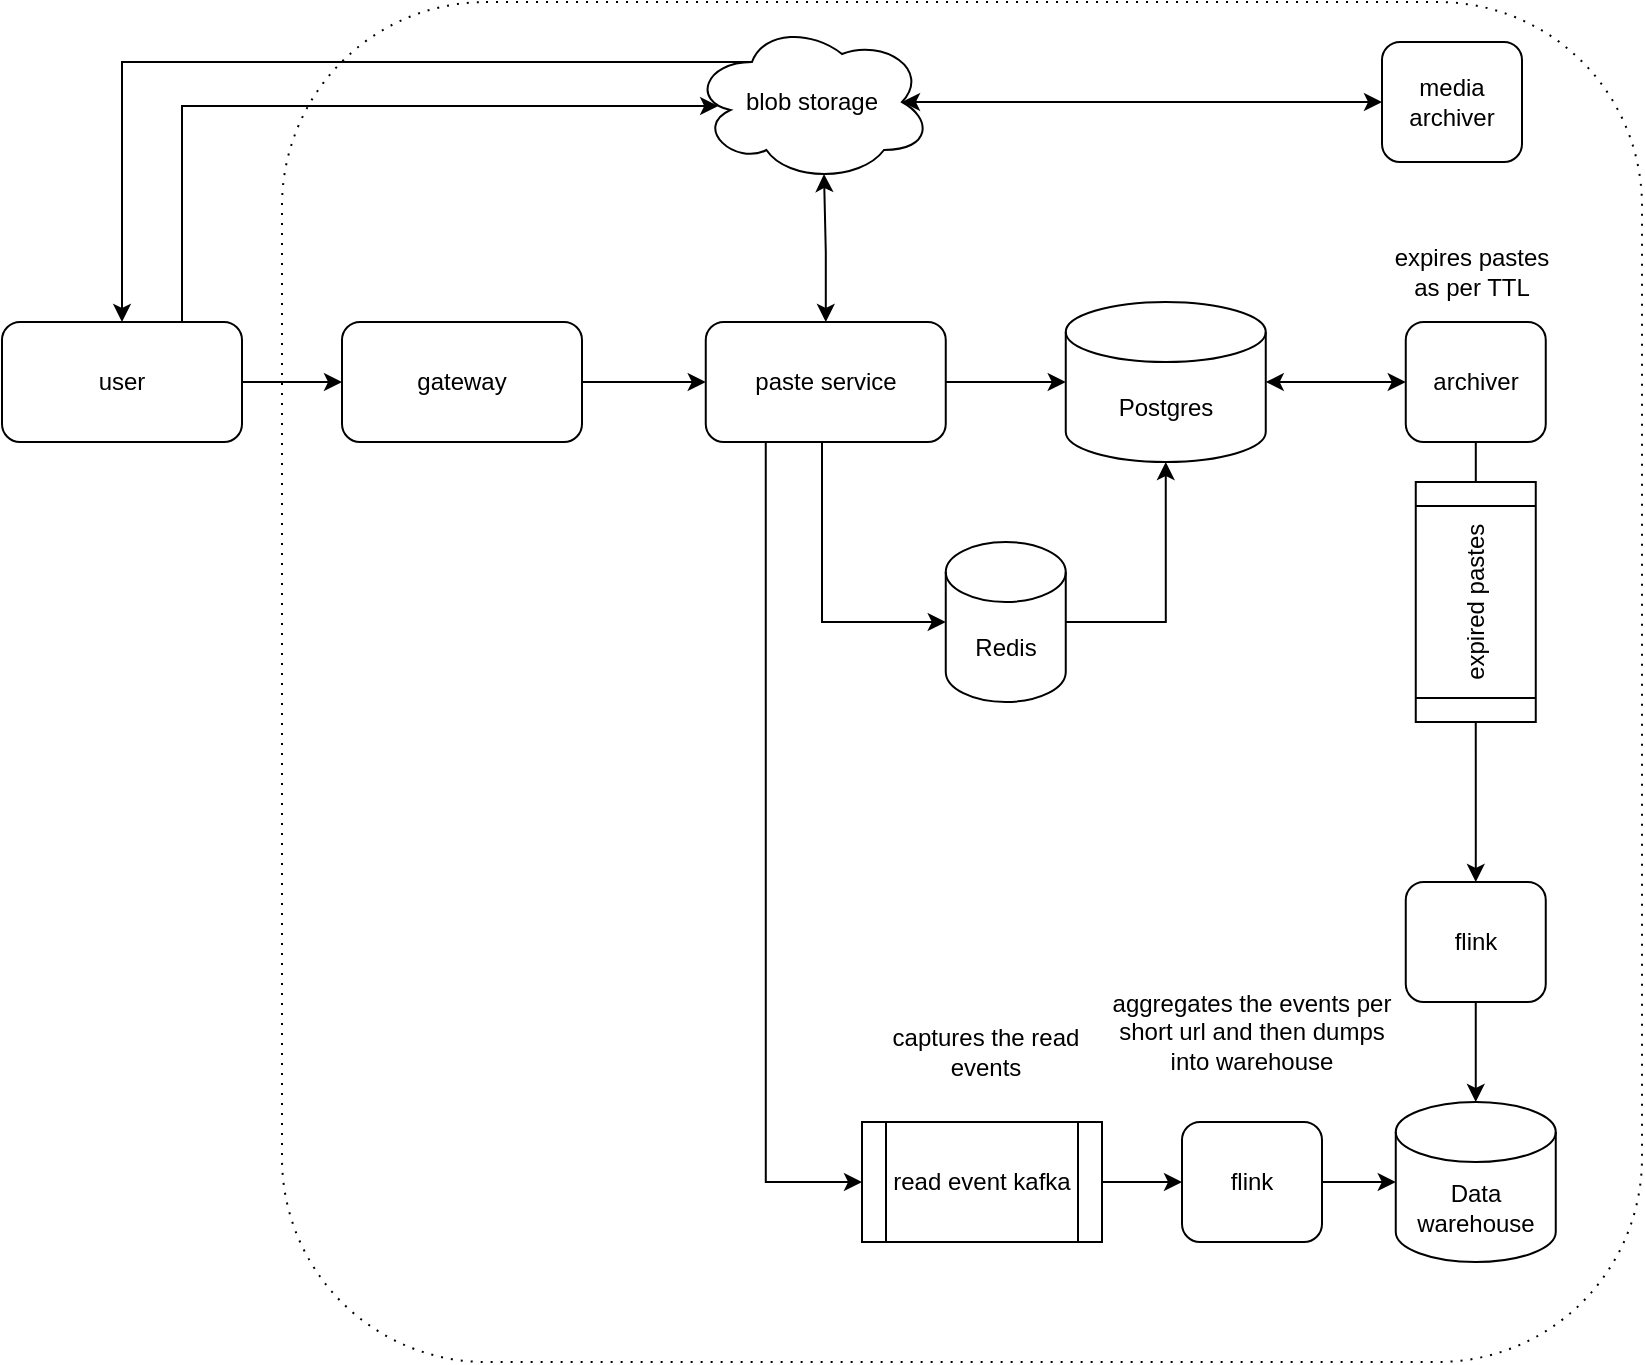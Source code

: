 <mxfile version="28.0.7">
  <diagram name="Page-1" id="qBerdW8tIHPhtDbVmsvb">
    <mxGraphModel dx="2011" dy="1200" grid="1" gridSize="10" guides="1" tooltips="1" connect="1" arrows="1" fold="1" page="1" pageScale="1" pageWidth="850" pageHeight="1100" math="0" shadow="0">
      <root>
        <mxCell id="0" />
        <mxCell id="1" parent="0" />
        <mxCell id="fvFxRy8mnweWSK4BVMKE-34" value="" style="rounded=1;whiteSpace=wrap;html=1;dashed=1;dashPattern=1 4;" parent="1" vertex="1">
          <mxGeometry x="160" y="180" width="680" height="680" as="geometry" />
        </mxCell>
        <mxCell id="fvFxRy8mnweWSK4BVMKE-35" style="edgeStyle=orthogonalEdgeStyle;rounded=0;orthogonalLoop=1;jettySize=auto;html=1;exitX=1;exitY=0.5;exitDx=0;exitDy=0;entryX=0;entryY=0.5;entryDx=0;entryDy=0;" parent="1" source="fvFxRy8mnweWSK4BVMKE-1" target="fvFxRy8mnweWSK4BVMKE-2" edge="1">
          <mxGeometry relative="1" as="geometry" />
        </mxCell>
        <mxCell id="fvFxRy8mnweWSK4BVMKE-1" value="user" style="rounded=1;whiteSpace=wrap;html=1;" parent="1" vertex="1">
          <mxGeometry x="20" y="340" width="120" height="60" as="geometry" />
        </mxCell>
        <mxCell id="fvFxRy8mnweWSK4BVMKE-36" style="edgeStyle=orthogonalEdgeStyle;rounded=0;orthogonalLoop=1;jettySize=auto;html=1;exitX=1;exitY=0.5;exitDx=0;exitDy=0;entryX=0;entryY=0.5;entryDx=0;entryDy=0;" parent="1" source="fvFxRy8mnweWSK4BVMKE-2" target="fvFxRy8mnweWSK4BVMKE-4" edge="1">
          <mxGeometry relative="1" as="geometry">
            <Array as="points">
              <mxPoint x="340" y="370" />
              <mxPoint x="340" y="370" />
            </Array>
          </mxGeometry>
        </mxCell>
        <mxCell id="fvFxRy8mnweWSK4BVMKE-2" value="gateway" style="rounded=1;whiteSpace=wrap;html=1;" parent="1" vertex="1">
          <mxGeometry x="190" y="340" width="120" height="60" as="geometry" />
        </mxCell>
        <mxCell id="Td-5KWlAO-xC2juJ-Ogx-8" style="edgeStyle=orthogonalEdgeStyle;rounded=0;orthogonalLoop=1;jettySize=auto;html=1;entryX=0.109;entryY=0.525;entryDx=0;entryDy=0;entryPerimeter=0;exitX=0.75;exitY=0;exitDx=0;exitDy=0;" parent="1" source="fvFxRy8mnweWSK4BVMKE-1" target="Td-5KWlAO-xC2juJ-Ogx-7" edge="1">
          <mxGeometry relative="1" as="geometry">
            <Array as="points">
              <mxPoint x="110" y="232" />
            </Array>
          </mxGeometry>
        </mxCell>
        <mxCell id="fvFxRy8mnweWSK4BVMKE-4" value="paste service" style="rounded=1;whiteSpace=wrap;html=1;" parent="1" vertex="1">
          <mxGeometry x="371.88" y="340" width="120" height="60" as="geometry" />
        </mxCell>
        <mxCell id="fvFxRy8mnweWSK4BVMKE-27" style="edgeStyle=orthogonalEdgeStyle;rounded=0;orthogonalLoop=1;jettySize=auto;html=1;entryX=0;entryY=0.5;entryDx=0;entryDy=0;exitX=0.25;exitY=1;exitDx=0;exitDy=0;" parent="1" source="fvFxRy8mnweWSK4BVMKE-4" target="fvFxRy8mnweWSK4BVMKE-26" edge="1">
          <mxGeometry relative="1" as="geometry">
            <mxPoint x="390" y="600" as="sourcePoint" />
          </mxGeometry>
        </mxCell>
        <mxCell id="fvFxRy8mnweWSK4BVMKE-9" value="Redis" style="shape=cylinder3;whiteSpace=wrap;html=1;boundedLbl=1;backgroundOutline=1;size=15;" parent="1" vertex="1">
          <mxGeometry x="491.88" y="450" width="60" height="80" as="geometry" />
        </mxCell>
        <mxCell id="fvFxRy8mnweWSK4BVMKE-10" value="Postgres" style="shape=cylinder3;whiteSpace=wrap;html=1;boundedLbl=1;backgroundOutline=1;size=15;" parent="1" vertex="1">
          <mxGeometry x="551.88" y="330" width="100" height="80" as="geometry" />
        </mxCell>
        <mxCell id="fvFxRy8mnweWSK4BVMKE-23" style="edgeStyle=orthogonalEdgeStyle;rounded=0;orthogonalLoop=1;jettySize=auto;html=1;entryX=0.5;entryY=1;entryDx=0;entryDy=0;entryPerimeter=0;" parent="1" source="fvFxRy8mnweWSK4BVMKE-9" target="fvFxRy8mnweWSK4BVMKE-10" edge="1">
          <mxGeometry relative="1" as="geometry">
            <mxPoint x="650" y="520" as="targetPoint" />
            <Array as="points">
              <mxPoint x="602" y="490" />
            </Array>
          </mxGeometry>
        </mxCell>
        <mxCell id="fvFxRy8mnweWSK4BVMKE-45" style="edgeStyle=orthogonalEdgeStyle;rounded=0;orthogonalLoop=1;jettySize=auto;html=1;entryX=1;entryY=0.5;entryDx=0;entryDy=0;" parent="1" source="fvFxRy8mnweWSK4BVMKE-24" target="fvFxRy8mnweWSK4BVMKE-44" edge="1">
          <mxGeometry relative="1" as="geometry">
            <Array as="points">
              <mxPoint x="757" y="421" />
            </Array>
          </mxGeometry>
        </mxCell>
        <mxCell id="fvFxRy8mnweWSK4BVMKE-24" value="archiver" style="rounded=1;whiteSpace=wrap;html=1;" parent="1" vertex="1">
          <mxGeometry x="721.88" y="340" width="70" height="60" as="geometry" />
        </mxCell>
        <mxCell id="fvFxRy8mnweWSK4BVMKE-25" style="edgeStyle=orthogonalEdgeStyle;rounded=0;orthogonalLoop=1;jettySize=auto;html=1;entryX=1;entryY=0.5;entryDx=0;entryDy=0;entryPerimeter=0;startArrow=classic;startFill=1;" parent="1" source="fvFxRy8mnweWSK4BVMKE-24" target="fvFxRy8mnweWSK4BVMKE-10" edge="1">
          <mxGeometry relative="1" as="geometry">
            <Array as="points">
              <mxPoint x="680" y="370" />
            </Array>
            <mxPoint x="710" y="520" as="targetPoint" />
          </mxGeometry>
        </mxCell>
        <mxCell id="fvFxRy8mnweWSK4BVMKE-29" style="edgeStyle=orthogonalEdgeStyle;rounded=0;orthogonalLoop=1;jettySize=auto;html=1;entryX=0;entryY=0.5;entryDx=0;entryDy=0;" parent="1" source="fvFxRy8mnweWSK4BVMKE-26" target="fvFxRy8mnweWSK4BVMKE-28" edge="1">
          <mxGeometry relative="1" as="geometry" />
        </mxCell>
        <mxCell id="fvFxRy8mnweWSK4BVMKE-26" value="read event kafka" style="shape=process;whiteSpace=wrap;html=1;backgroundOutline=1;" parent="1" vertex="1">
          <mxGeometry x="450" y="740" width="120" height="60" as="geometry" />
        </mxCell>
        <mxCell id="fvFxRy8mnweWSK4BVMKE-28" value="flink" style="rounded=1;whiteSpace=wrap;html=1;" parent="1" vertex="1">
          <mxGeometry x="610" y="740" width="70" height="60" as="geometry" />
        </mxCell>
        <mxCell id="fvFxRy8mnweWSK4BVMKE-30" value="Data warehouse" style="shape=cylinder3;whiteSpace=wrap;html=1;boundedLbl=1;backgroundOutline=1;size=15;" parent="1" vertex="1">
          <mxGeometry x="716.88" y="730" width="80" height="80" as="geometry" />
        </mxCell>
        <mxCell id="fvFxRy8mnweWSK4BVMKE-32" style="edgeStyle=orthogonalEdgeStyle;rounded=0;orthogonalLoop=1;jettySize=auto;html=1;entryX=0;entryY=0.5;entryDx=0;entryDy=0;entryPerimeter=0;" parent="1" source="fvFxRy8mnweWSK4BVMKE-28" target="fvFxRy8mnweWSK4BVMKE-30" edge="1">
          <mxGeometry relative="1" as="geometry">
            <mxPoint x="710" y="770" as="targetPoint" />
          </mxGeometry>
        </mxCell>
        <mxCell id="fvFxRy8mnweWSK4BVMKE-40" value="expires pastes as per TTL" style="text;html=1;align=center;verticalAlign=middle;whiteSpace=wrap;rounded=0;" parent="1" vertex="1">
          <mxGeometry x="710" y="300" width="90" height="30" as="geometry" />
        </mxCell>
        <mxCell id="fvFxRy8mnweWSK4BVMKE-41" value="captures the read events" style="text;html=1;align=center;verticalAlign=middle;whiteSpace=wrap;rounded=0;" parent="1" vertex="1">
          <mxGeometry x="462.5" y="690" width="97.5" height="30" as="geometry" />
        </mxCell>
        <mxCell id="fvFxRy8mnweWSK4BVMKE-42" value="aggregates the events per short url and then dumps into warehouse" style="text;html=1;align=center;verticalAlign=middle;whiteSpace=wrap;rounded=0;" parent="1" vertex="1">
          <mxGeometry x="568.13" y="680" width="153.75" height="30" as="geometry" />
        </mxCell>
        <mxCell id="Td-5KWlAO-xC2juJ-Ogx-4" style="edgeStyle=orthogonalEdgeStyle;rounded=0;orthogonalLoop=1;jettySize=auto;html=1;exitX=0;exitY=0.5;exitDx=0;exitDy=0;entryX=0.5;entryY=0;entryDx=0;entryDy=0;" parent="1" source="fvFxRy8mnweWSK4BVMKE-44" target="Td-5KWlAO-xC2juJ-Ogx-2" edge="1">
          <mxGeometry relative="1" as="geometry">
            <Array as="points">
              <mxPoint x="757" y="600" />
              <mxPoint x="757" y="600" />
            </Array>
          </mxGeometry>
        </mxCell>
        <mxCell id="fvFxRy8mnweWSK4BVMKE-44" value="expired pastes" style="shape=process;whiteSpace=wrap;html=1;backgroundOutline=1;rotation=-90;" parent="1" vertex="1">
          <mxGeometry x="696.88" y="450" width="120" height="60" as="geometry" />
        </mxCell>
        <mxCell id="Td-5KWlAO-xC2juJ-Ogx-1" style="edgeStyle=orthogonalEdgeStyle;rounded=0;orthogonalLoop=1;jettySize=auto;html=1;entryX=0;entryY=0.5;entryDx=0;entryDy=0;entryPerimeter=0;" parent="1" source="fvFxRy8mnweWSK4BVMKE-4" target="fvFxRy8mnweWSK4BVMKE-10" edge="1">
          <mxGeometry relative="1" as="geometry" />
        </mxCell>
        <mxCell id="Td-5KWlAO-xC2juJ-Ogx-2" value="flink" style="rounded=1;whiteSpace=wrap;html=1;" parent="1" vertex="1">
          <mxGeometry x="721.88" y="620" width="70" height="60" as="geometry" />
        </mxCell>
        <mxCell id="Td-5KWlAO-xC2juJ-Ogx-5" style="edgeStyle=orthogonalEdgeStyle;rounded=0;orthogonalLoop=1;jettySize=auto;html=1;exitX=0.5;exitY=1;exitDx=0;exitDy=0;entryX=0.5;entryY=0;entryDx=0;entryDy=0;entryPerimeter=0;" parent="1" source="Td-5KWlAO-xC2juJ-Ogx-2" target="fvFxRy8mnweWSK4BVMKE-30" edge="1">
          <mxGeometry relative="1" as="geometry" />
        </mxCell>
        <mxCell id="Td-5KWlAO-xC2juJ-Ogx-6" style="edgeStyle=orthogonalEdgeStyle;rounded=0;orthogonalLoop=1;jettySize=auto;html=1;entryX=0;entryY=0.5;entryDx=0;entryDy=0;entryPerimeter=0;" parent="1" source="fvFxRy8mnweWSK4BVMKE-4" target="fvFxRy8mnweWSK4BVMKE-9" edge="1">
          <mxGeometry relative="1" as="geometry">
            <Array as="points">
              <mxPoint x="430" y="490" />
            </Array>
          </mxGeometry>
        </mxCell>
        <mxCell id="Td-5KWlAO-xC2juJ-Ogx-9" style="edgeStyle=orthogonalEdgeStyle;rounded=0;orthogonalLoop=1;jettySize=auto;html=1;exitX=0.25;exitY=0.25;exitDx=0;exitDy=0;exitPerimeter=0;" parent="1" source="Td-5KWlAO-xC2juJ-Ogx-7" target="fvFxRy8mnweWSK4BVMKE-1" edge="1">
          <mxGeometry relative="1" as="geometry" />
        </mxCell>
        <mxCell id="wM3o_Rty_8tNg60pU7dW-3" style="edgeStyle=orthogonalEdgeStyle;rounded=0;orthogonalLoop=1;jettySize=auto;html=1;exitX=0.875;exitY=0.5;exitDx=0;exitDy=0;exitPerimeter=0;entryX=0;entryY=0.5;entryDx=0;entryDy=0;startArrow=classic;startFill=1;" edge="1" parent="1" source="Td-5KWlAO-xC2juJ-Ogx-7" target="wM3o_Rty_8tNg60pU7dW-2">
          <mxGeometry relative="1" as="geometry" />
        </mxCell>
        <mxCell id="Td-5KWlAO-xC2juJ-Ogx-7" value="blob storage" style="ellipse;shape=cloud;whiteSpace=wrap;html=1;" parent="1" vertex="1">
          <mxGeometry x="365" y="190" width="120" height="80" as="geometry" />
        </mxCell>
        <mxCell id="wM3o_Rty_8tNg60pU7dW-1" style="edgeStyle=orthogonalEdgeStyle;rounded=0;orthogonalLoop=1;jettySize=auto;html=1;entryX=0.55;entryY=0.95;entryDx=0;entryDy=0;entryPerimeter=0;startArrow=classic;startFill=1;" edge="1" parent="1" source="fvFxRy8mnweWSK4BVMKE-4" target="Td-5KWlAO-xC2juJ-Ogx-7">
          <mxGeometry relative="1" as="geometry" />
        </mxCell>
        <mxCell id="wM3o_Rty_8tNg60pU7dW-2" value="media archiver" style="rounded=1;whiteSpace=wrap;html=1;" vertex="1" parent="1">
          <mxGeometry x="710" y="200" width="70" height="60" as="geometry" />
        </mxCell>
      </root>
    </mxGraphModel>
  </diagram>
</mxfile>
